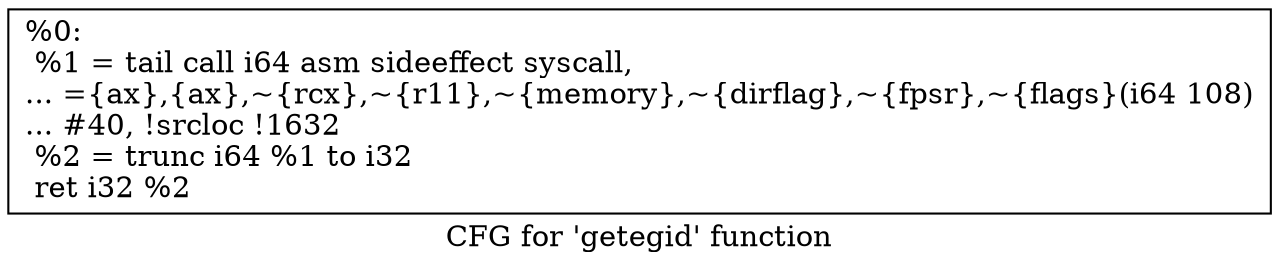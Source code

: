 digraph "CFG for 'getegid' function" {
	label="CFG for 'getegid' function";

	Node0x19225a0 [shape=record,label="{%0:\l  %1 = tail call i64 asm sideeffect syscall,\l... =\{ax\},\{ax\},~\{rcx\},~\{r11\},~\{memory\},~\{dirflag\},~\{fpsr\},~\{flags\}(i64 108)\l... #40, !srcloc !1632\l  %2 = trunc i64 %1 to i32\l  ret i32 %2\l}"];
}
